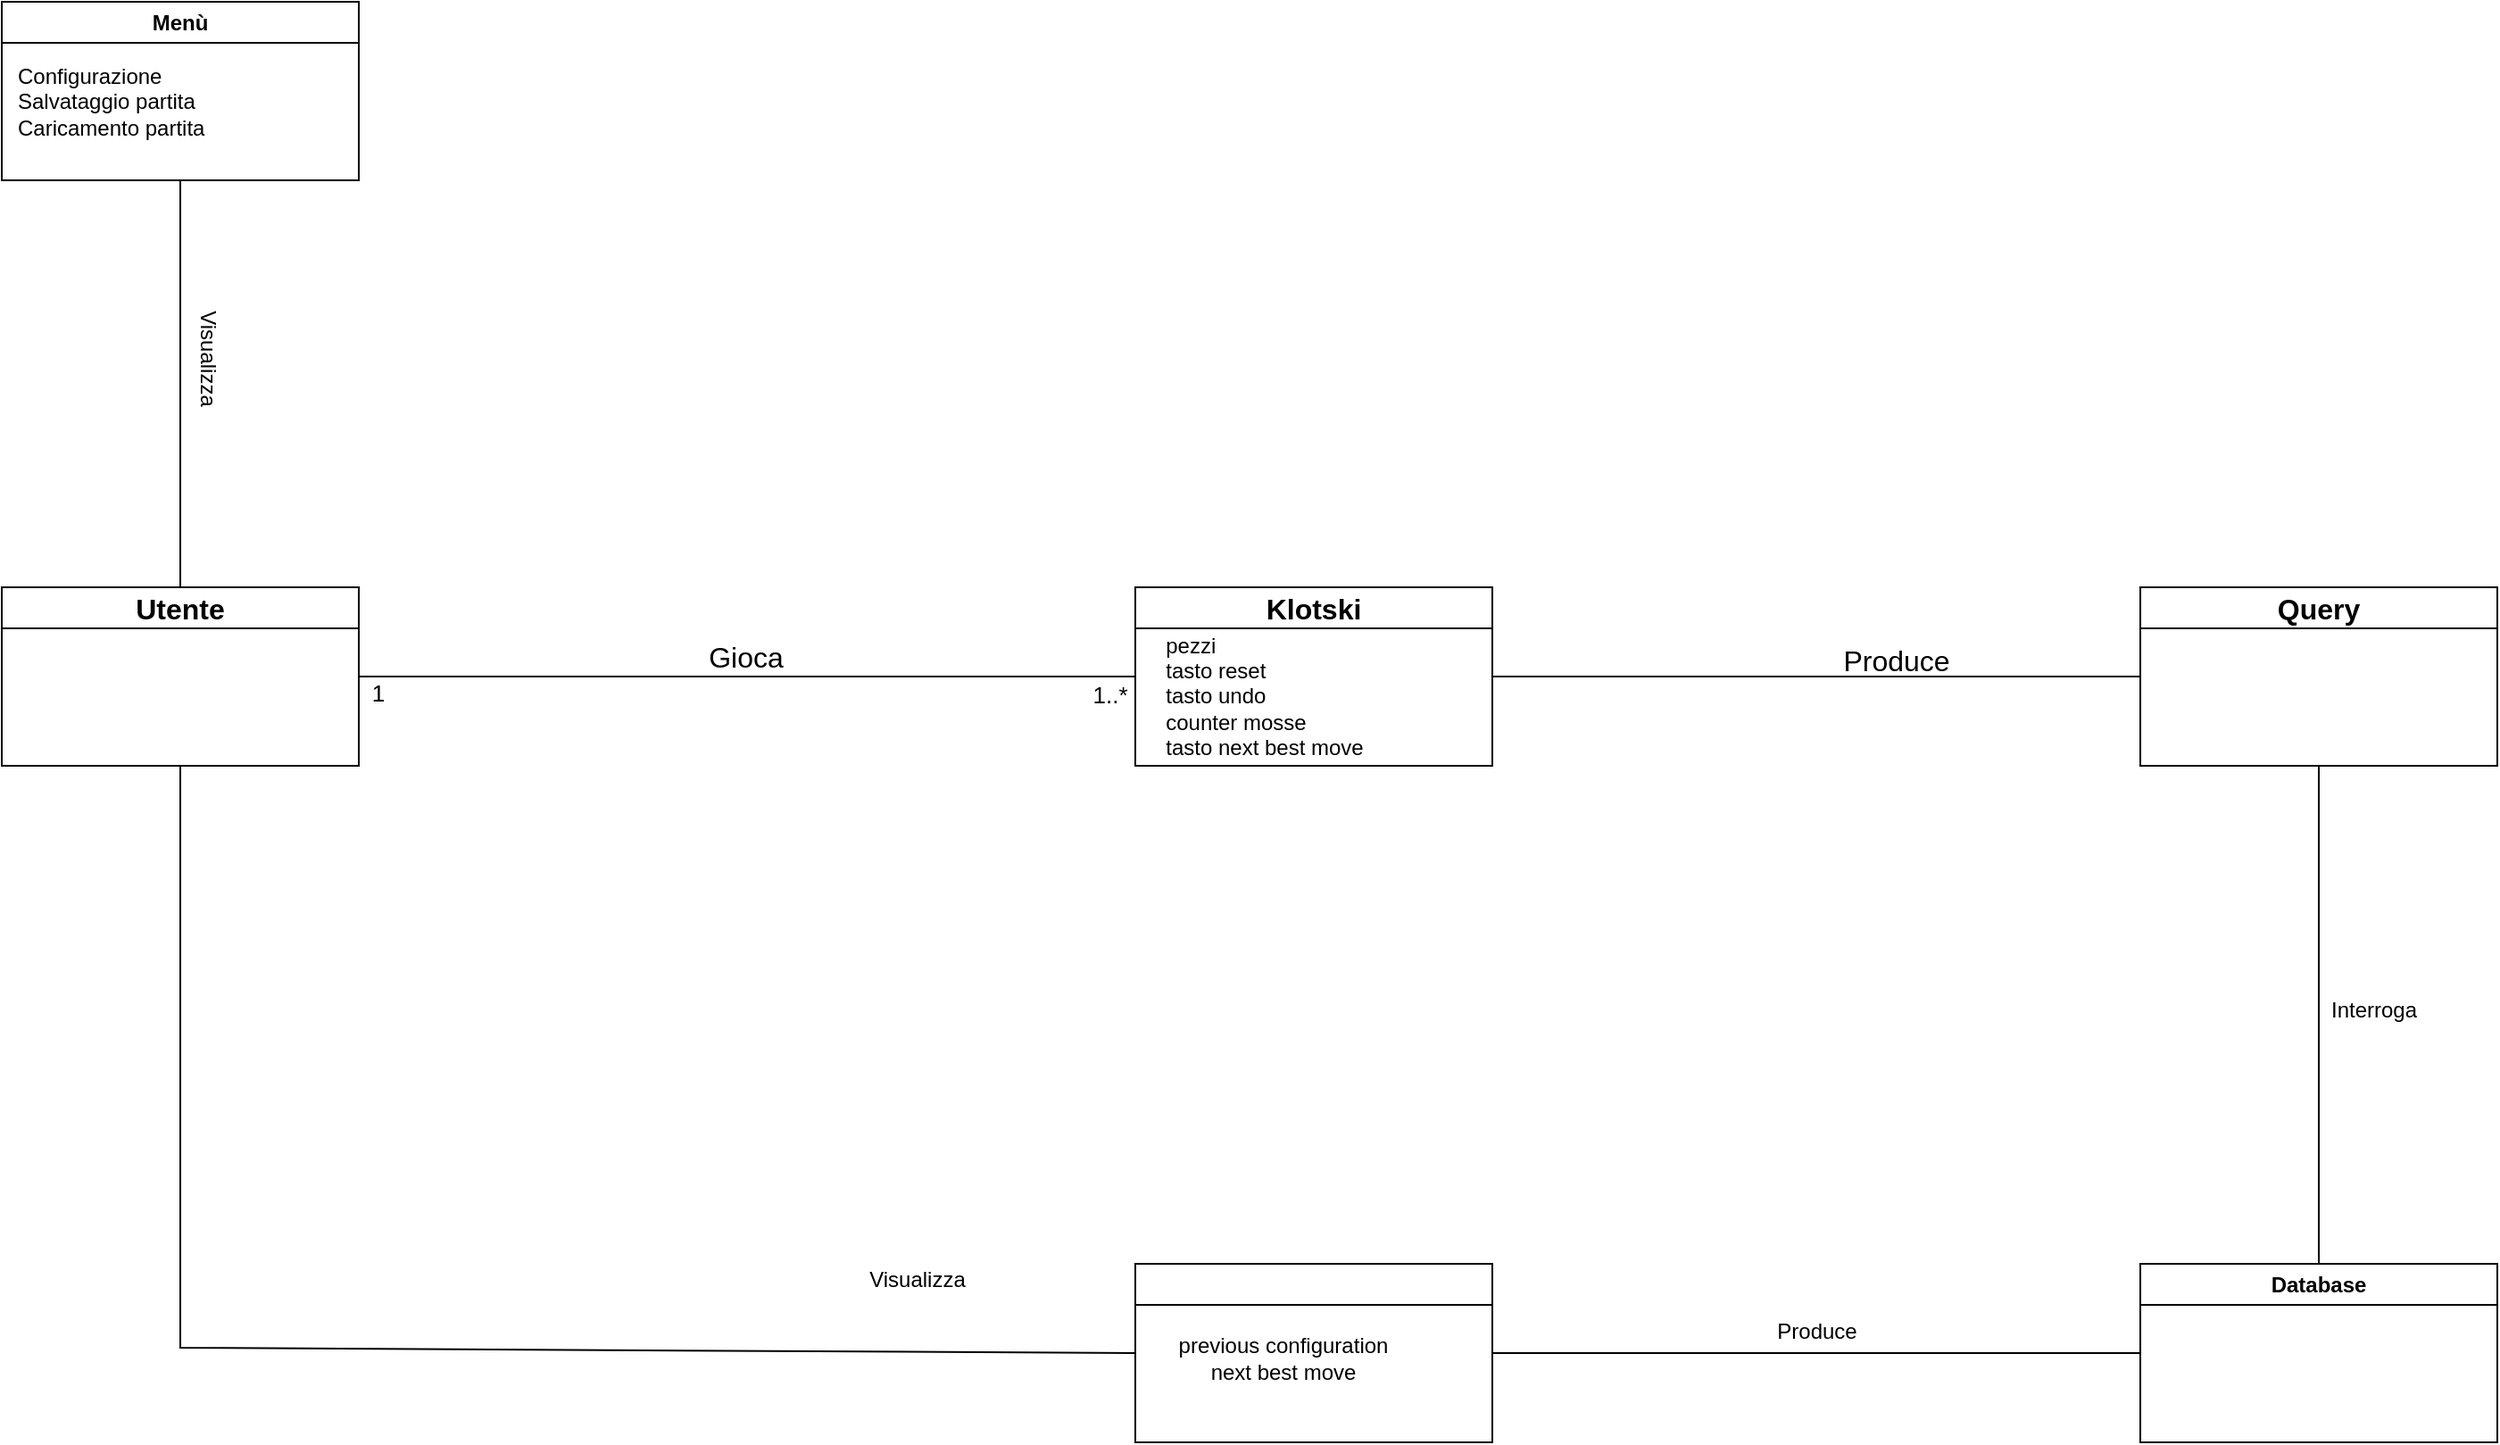 <mxfile version="21.3.2" type="github">
  <diagram name="Page-1" id="4amIJGpFAnok3loFPaDU">
    <mxGraphModel dx="1750" dy="1315" grid="0" gridSize="10" guides="1" tooltips="1" connect="1" arrows="1" fold="1" page="0" pageScale="1" pageWidth="827" pageHeight="1169" math="0" shadow="0">
      <root>
        <mxCell id="0" />
        <mxCell id="1" parent="0" />
        <mxCell id="VzGeEJfKSirzglptqGWm-12" style="edgeStyle=none;curved=1;rounded=0;orthogonalLoop=1;jettySize=auto;html=1;exitX=1;exitY=0.5;exitDx=0;exitDy=0;entryX=0;entryY=0.5;entryDx=0;entryDy=0;fontSize=12;startSize=8;endSize=8;strokeColor=none;" parent="1" source="VzGeEJfKSirzglptqGWm-9" target="VzGeEJfKSirzglptqGWm-11" edge="1">
          <mxGeometry relative="1" as="geometry" />
        </mxCell>
        <mxCell id="VzGeEJfKSirzglptqGWm-9" value="Utente" style="swimlane;whiteSpace=wrap;html=1;fontSize=16;movable=1;resizable=1;rotatable=1;deletable=1;editable=1;locked=0;connectable=1;" parent="1" vertex="1">
          <mxGeometry width="200" height="100" as="geometry" />
        </mxCell>
        <mxCell id="VzGeEJfKSirzglptqGWm-11" value="Klotski" style="swimlane;whiteSpace=wrap;html=1;fontSize=16;" parent="1" vertex="1">
          <mxGeometry x="635" width="200" height="100" as="geometry" />
        </mxCell>
        <mxCell id="elHTS2MzDjqfxb-_1dfj-15" value="&lt;div style=&quot;text-align: left;&quot;&gt;pezzi&lt;/div&gt;&lt;div style=&quot;text-align: left;&quot;&gt;tasto reset&lt;/div&gt;&lt;div style=&quot;text-align: left;&quot;&gt;tasto undo&lt;/div&gt;&lt;div style=&quot;text-align: left;&quot;&gt;counter mosse&lt;/div&gt;&lt;div style=&quot;text-align: left;&quot;&gt;tasto next best move&lt;/div&gt;" style="text;html=1;strokeColor=none;fillColor=none;align=center;verticalAlign=middle;whiteSpace=wrap;rounded=0;" parent="VzGeEJfKSirzglptqGWm-11" vertex="1">
          <mxGeometry x="-27" y="24" width="199" height="74" as="geometry" />
        </mxCell>
        <mxCell id="VzGeEJfKSirzglptqGWm-14" value="" style="endArrow=none;html=1;rounded=0;fontSize=12;startSize=8;endSize=8;curved=1;exitX=1;exitY=0.5;exitDx=0;exitDy=0;entryX=0;entryY=0.5;entryDx=0;entryDy=0;" parent="1" source="VzGeEJfKSirzglptqGWm-9" target="VzGeEJfKSirzglptqGWm-11" edge="1">
          <mxGeometry width="50" height="50" relative="1" as="geometry">
            <mxPoint x="301" y="174" as="sourcePoint" />
            <mxPoint x="351" y="124" as="targetPoint" />
          </mxGeometry>
        </mxCell>
        <mxCell id="VzGeEJfKSirzglptqGWm-15" value="Gioca" style="text;html=1;strokeColor=none;fillColor=none;align=center;verticalAlign=middle;whiteSpace=wrap;rounded=0;fontSize=16;" parent="1" vertex="1">
          <mxGeometry x="387" y="24" width="60" height="30" as="geometry" />
        </mxCell>
        <mxCell id="VzGeEJfKSirzglptqGWm-16" value="1" style="text;html=1;strokeColor=none;fillColor=none;align=center;verticalAlign=middle;whiteSpace=wrap;rounded=0;fontSize=13;" parent="1" vertex="1">
          <mxGeometry x="206" y="54" width="10" height="10" as="geometry" />
        </mxCell>
        <mxCell id="VzGeEJfKSirzglptqGWm-17" value="&lt;font style=&quot;font-size: 13px;&quot;&gt;1..*&lt;/font&gt;" style="text;html=1;strokeColor=none;fillColor=none;align=center;verticalAlign=middle;whiteSpace=wrap;rounded=0;fontSize=16;" parent="1" vertex="1">
          <mxGeometry x="616" y="54" width="10" height="10" as="geometry" />
        </mxCell>
        <mxCell id="3ECE0dAHvvkNO9SrSXKV-3" value="" style="endArrow=none;html=1;rounded=0;fontSize=12;startSize=8;endSize=8;curved=1;exitX=1;exitY=0.5;exitDx=0;exitDy=0;entryX=0;entryY=0.5;entryDx=0;entryDy=0;" parent="1" source="VzGeEJfKSirzglptqGWm-11" target="3ECE0dAHvvkNO9SrSXKV-8" edge="1">
          <mxGeometry width="50" height="50" relative="1" as="geometry">
            <mxPoint x="1023" y="-55" as="sourcePoint" />
            <mxPoint x="1268" y="50" as="targetPoint" />
          </mxGeometry>
        </mxCell>
        <mxCell id="3ECE0dAHvvkNO9SrSXKV-7" value="Produce" style="text;strokeColor=none;align=center;fillColor=none;html=1;verticalAlign=middle;whiteSpace=wrap;rounded=0;fontSize=16;" parent="1" vertex="1">
          <mxGeometry x="1003" y="26" width="117" height="30" as="geometry" />
        </mxCell>
        <mxCell id="3ECE0dAHvvkNO9SrSXKV-8" value="Query" style="swimlane;whiteSpace=wrap;html=1;fontSize=16;" parent="1" vertex="1">
          <mxGeometry x="1198" width="200" height="100" as="geometry" />
        </mxCell>
        <mxCell id="elHTS2MzDjqfxb-_1dfj-1" value="Menù" style="swimlane;whiteSpace=wrap;html=1;" parent="1" vertex="1">
          <mxGeometry y="-328" width="200" height="100" as="geometry" />
        </mxCell>
        <mxCell id="zoUdu8iCxYcncd2xAAxY-10" value="Configurazione&lt;br&gt;Salvataggio partita&lt;br&gt;Caricamento partita" style="text;html=1;strokeColor=none;fillColor=none;align=left;verticalAlign=middle;whiteSpace=wrap;rounded=0;" vertex="1" parent="elHTS2MzDjqfxb-_1dfj-1">
          <mxGeometry x="7" y="41" width="130" height="30" as="geometry" />
        </mxCell>
        <mxCell id="elHTS2MzDjqfxb-_1dfj-2" value="" style="endArrow=none;html=1;rounded=0;exitX=0.5;exitY=0;exitDx=0;exitDy=0;entryX=0.5;entryY=1;entryDx=0;entryDy=0;" parent="1" source="VzGeEJfKSirzglptqGWm-9" target="elHTS2MzDjqfxb-_1dfj-1" edge="1">
          <mxGeometry width="50" height="50" relative="1" as="geometry">
            <mxPoint x="516" y="-212" as="sourcePoint" />
            <mxPoint x="566" y="-262" as="targetPoint" />
          </mxGeometry>
        </mxCell>
        <mxCell id="elHTS2MzDjqfxb-_1dfj-14" value="Visualizza" style="text;strokeColor=none;align=center;fillColor=none;html=1;verticalAlign=middle;whiteSpace=wrap;rounded=0;rotation=90;" parent="1" vertex="1">
          <mxGeometry x="38" y="-143" width="155" height="30" as="geometry" />
        </mxCell>
        <mxCell id="elHTS2MzDjqfxb-_1dfj-16" value="Interroga" style="text;html=1;strokeColor=none;fillColor=none;align=center;verticalAlign=middle;whiteSpace=wrap;rounded=0;" parent="1" vertex="1">
          <mxGeometry x="1299" y="222" width="60" height="30" as="geometry" />
        </mxCell>
        <mxCell id="elHTS2MzDjqfxb-_1dfj-21" value="" style="endArrow=none;html=1;rounded=0;exitX=0.5;exitY=1;exitDx=0;exitDy=0;entryX=0.5;entryY=0;entryDx=0;entryDy=0;" parent="1" source="3ECE0dAHvvkNO9SrSXKV-8" edge="1" target="elHTS2MzDjqfxb-_1dfj-26">
          <mxGeometry width="50" height="50" relative="1" as="geometry">
            <mxPoint x="1582" y="410" as="sourcePoint" />
            <mxPoint x="1632" y="360" as="targetPoint" />
          </mxGeometry>
        </mxCell>
        <mxCell id="elHTS2MzDjqfxb-_1dfj-26" value="Database" style="swimlane;whiteSpace=wrap;html=1;" parent="1" vertex="1">
          <mxGeometry x="1198" y="379" width="200" height="100" as="geometry" />
        </mxCell>
        <mxCell id="zoUdu8iCxYcncd2xAAxY-3" value="" style="swimlane;whiteSpace=wrap;html=1;" vertex="1" parent="1">
          <mxGeometry x="635" y="379" width="200" height="100" as="geometry" />
        </mxCell>
        <mxCell id="zoUdu8iCxYcncd2xAAxY-6" value="previous configuration&lt;br&gt;next best move" style="text;html=1;strokeColor=none;fillColor=none;align=center;verticalAlign=middle;whiteSpace=wrap;rounded=0;" vertex="1" parent="zoUdu8iCxYcncd2xAAxY-3">
          <mxGeometry x="4" y="38" width="158" height="30" as="geometry" />
        </mxCell>
        <mxCell id="zoUdu8iCxYcncd2xAAxY-4" value="" style="endArrow=none;html=1;rounded=0;exitX=1;exitY=0.5;exitDx=0;exitDy=0;entryX=0;entryY=0.5;entryDx=0;entryDy=0;" edge="1" parent="1" source="zoUdu8iCxYcncd2xAAxY-3" target="elHTS2MzDjqfxb-_1dfj-26">
          <mxGeometry width="50" height="50" relative="1" as="geometry">
            <mxPoint x="917" y="524" as="sourcePoint" />
            <mxPoint x="967" y="474" as="targetPoint" />
          </mxGeometry>
        </mxCell>
        <mxCell id="zoUdu8iCxYcncd2xAAxY-5" value="Produce" style="text;html=1;strokeColor=none;fillColor=none;align=center;verticalAlign=middle;whiteSpace=wrap;rounded=0;" vertex="1" parent="1">
          <mxGeometry x="987" y="402" width="60" height="30" as="geometry" />
        </mxCell>
        <mxCell id="zoUdu8iCxYcncd2xAAxY-8" value="" style="endArrow=none;html=1;rounded=0;entryX=0;entryY=0.5;entryDx=0;entryDy=0;exitX=0.5;exitY=1;exitDx=0;exitDy=0;" edge="1" parent="1" source="VzGeEJfKSirzglptqGWm-9" target="zoUdu8iCxYcncd2xAAxY-3">
          <mxGeometry width="50" height="50" relative="1" as="geometry">
            <mxPoint x="73" y="393" as="sourcePoint" />
            <mxPoint x="595" y="447" as="targetPoint" />
            <Array as="points">
              <mxPoint x="100" y="426" />
            </Array>
          </mxGeometry>
        </mxCell>
        <mxCell id="zoUdu8iCxYcncd2xAAxY-14" value="Visualizza" style="text;html=1;strokeColor=none;fillColor=none;align=center;verticalAlign=middle;whiteSpace=wrap;rounded=0;" vertex="1" parent="1">
          <mxGeometry x="483" y="373" width="60" height="30" as="geometry" />
        </mxCell>
      </root>
    </mxGraphModel>
  </diagram>
</mxfile>
